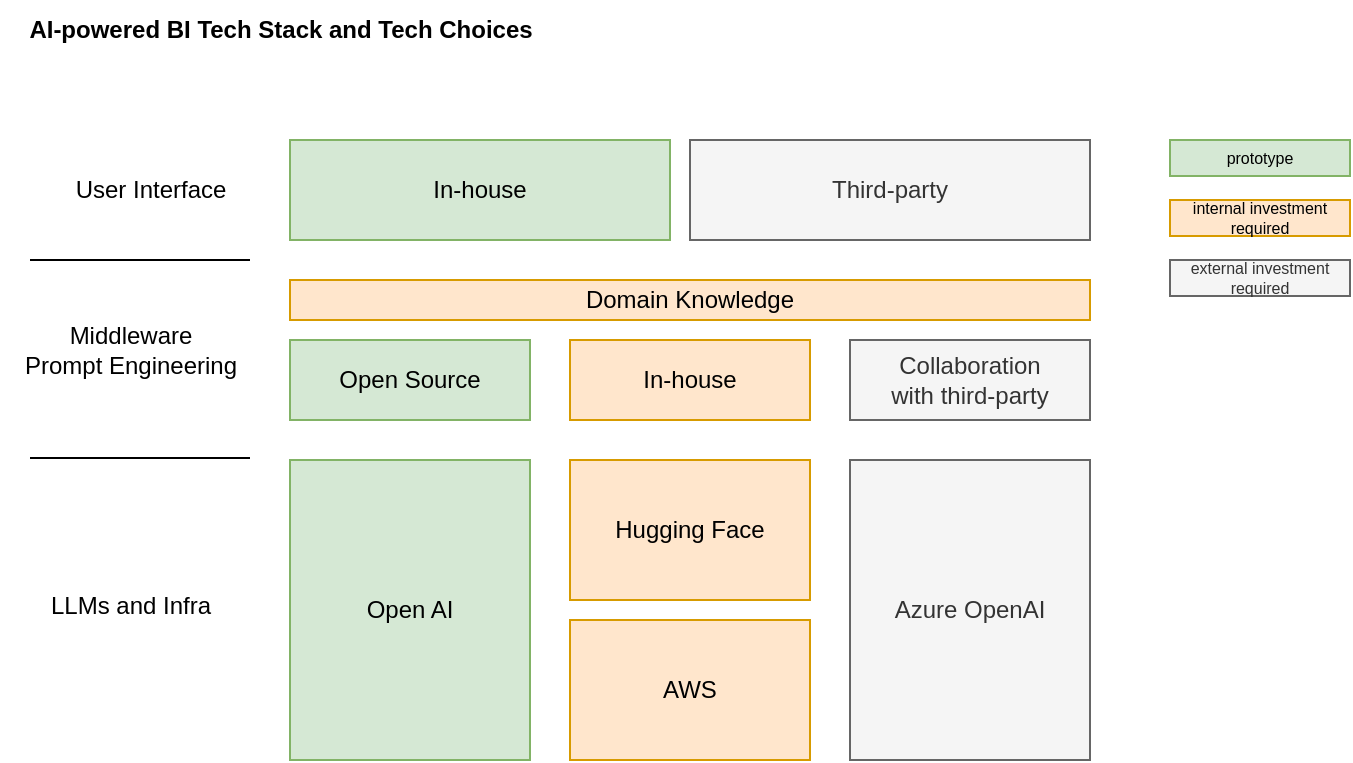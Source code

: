 <mxfile version="21.5.1" type="device">
  <diagram id="BmDfT75WByzAMsZQeHrf" name="tech-stack">
    <mxGraphModel dx="954" dy="674" grid="1" gridSize="10" guides="1" tooltips="1" connect="1" arrows="1" fold="1" page="1" pageScale="1" pageWidth="1100" pageHeight="850" math="0" shadow="0">
      <root>
        <mxCell id="0" />
        <mxCell id="1" parent="0" />
        <mxCell id="BX11fElMtV4MGKsKnKLb-1" value="Open AI" style="rounded=0;whiteSpace=wrap;html=1;fillColor=#d5e8d4;strokeColor=#82b366;" parent="1" vertex="1">
          <mxGeometry x="300" y="500" width="120" height="150" as="geometry" />
        </mxCell>
        <mxCell id="BX11fElMtV4MGKsKnKLb-2" value="Hugging Face" style="rounded=0;whiteSpace=wrap;html=1;fillColor=#ffe6cc;strokeColor=#d79b00;" parent="1" vertex="1">
          <mxGeometry x="440" y="500" width="120" height="70" as="geometry" />
        </mxCell>
        <mxCell id="BX11fElMtV4MGKsKnKLb-3" value="AWS" style="rounded=0;whiteSpace=wrap;html=1;fillColor=#ffe6cc;strokeColor=#d79b00;" parent="1" vertex="1">
          <mxGeometry x="440" y="580" width="120" height="70" as="geometry" />
        </mxCell>
        <mxCell id="BX11fElMtV4MGKsKnKLb-4" value="LLMs and Infra" style="text;html=1;align=center;verticalAlign=middle;resizable=0;points=[];autosize=1;strokeColor=none;fillColor=none;" parent="1" vertex="1">
          <mxGeometry x="170" y="558" width="100" height="30" as="geometry" />
        </mxCell>
        <mxCell id="BX11fElMtV4MGKsKnKLb-5" value="Azure OpenAI" style="rounded=0;whiteSpace=wrap;html=1;fillColor=#f5f5f5;fontColor=#333333;strokeColor=#666666;" parent="1" vertex="1">
          <mxGeometry x="580" y="500" width="120" height="150" as="geometry" />
        </mxCell>
        <mxCell id="BX11fElMtV4MGKsKnKLb-6" value="Middleware&lt;br&gt;Prompt Engineering" style="text;html=1;align=center;verticalAlign=middle;resizable=0;points=[];autosize=1;strokeColor=none;fillColor=none;" parent="1" vertex="1">
          <mxGeometry x="155" y="425" width="130" height="40" as="geometry" />
        </mxCell>
        <mxCell id="BX11fElMtV4MGKsKnKLb-7" value="In-house" style="rounded=0;whiteSpace=wrap;html=1;fillColor=#ffe6cc;strokeColor=#d79b00;" parent="1" vertex="1">
          <mxGeometry x="440" y="440" width="120" height="40" as="geometry" />
        </mxCell>
        <mxCell id="BX11fElMtV4MGKsKnKLb-8" value="Open Source" style="rounded=0;whiteSpace=wrap;html=1;fillColor=#d5e8d4;strokeColor=#82b366;" parent="1" vertex="1">
          <mxGeometry x="300" y="440" width="120" height="40" as="geometry" />
        </mxCell>
        <mxCell id="BX11fElMtV4MGKsKnKLb-9" value="Collaboration&lt;br&gt;with third-party" style="rounded=0;whiteSpace=wrap;html=1;fillColor=#f5f5f5;fontColor=#333333;strokeColor=#666666;" parent="1" vertex="1">
          <mxGeometry x="580" y="440" width="120" height="40" as="geometry" />
        </mxCell>
        <mxCell id="BX11fElMtV4MGKsKnKLb-10" value="In-house" style="rounded=0;whiteSpace=wrap;html=1;fillColor=#d5e8d4;strokeColor=#82b366;" parent="1" vertex="1">
          <mxGeometry x="300" y="340" width="190" height="50" as="geometry" />
        </mxCell>
        <mxCell id="BX11fElMtV4MGKsKnKLb-11" value="User Interface" style="text;html=1;align=center;verticalAlign=middle;resizable=0;points=[];autosize=1;strokeColor=none;fillColor=none;" parent="1" vertex="1">
          <mxGeometry x="180" y="350" width="100" height="30" as="geometry" />
        </mxCell>
        <mxCell id="BX11fElMtV4MGKsKnKLb-12" value="Third-party" style="rounded=0;whiteSpace=wrap;html=1;fillColor=#f5f5f5;strokeColor=#666666;fontColor=#333333;" parent="1" vertex="1">
          <mxGeometry x="500" y="340" width="200" height="50" as="geometry" />
        </mxCell>
        <mxCell id="BX11fElMtV4MGKsKnKLb-13" value="" style="endArrow=none;html=1;rounded=0;" parent="1" edge="1">
          <mxGeometry width="50" height="50" relative="1" as="geometry">
            <mxPoint x="170" y="400" as="sourcePoint" />
            <mxPoint x="280" y="400" as="targetPoint" />
          </mxGeometry>
        </mxCell>
        <mxCell id="BX11fElMtV4MGKsKnKLb-14" value="" style="endArrow=none;html=1;rounded=0;" parent="1" edge="1">
          <mxGeometry width="50" height="50" relative="1" as="geometry">
            <mxPoint x="170" y="499" as="sourcePoint" />
            <mxPoint x="280" y="499" as="targetPoint" />
          </mxGeometry>
        </mxCell>
        <mxCell id="-hYuW0nwGC5JnNj3s05k-1" value="Domain Knowledge" style="rounded=0;whiteSpace=wrap;html=1;fillColor=#ffe6cc;strokeColor=#d79b00;" parent="1" vertex="1">
          <mxGeometry x="300" y="410" width="400" height="20" as="geometry" />
        </mxCell>
        <mxCell id="-hYuW0nwGC5JnNj3s05k-2" value="prototype" style="rounded=0;whiteSpace=wrap;html=1;fillColor=#d5e8d4;strokeColor=#82b366;fontSize=8;" parent="1" vertex="1">
          <mxGeometry x="740" y="340" width="90" height="18" as="geometry" />
        </mxCell>
        <mxCell id="-hYuW0nwGC5JnNj3s05k-3" value="internal investment required" style="rounded=0;whiteSpace=wrap;html=1;fillColor=#ffe6cc;strokeColor=#d79b00;fontSize=8;" parent="1" vertex="1">
          <mxGeometry x="740" y="370" width="90" height="18" as="geometry" />
        </mxCell>
        <mxCell id="-hYuW0nwGC5JnNj3s05k-4" value="external investment required" style="rounded=0;whiteSpace=wrap;html=1;fillColor=#f5f5f5;fontColor=#333333;strokeColor=#666666;fontSize=8;" parent="1" vertex="1">
          <mxGeometry x="740" y="400" width="90" height="18" as="geometry" />
        </mxCell>
        <mxCell id="-hYuW0nwGC5JnNj3s05k-5" value="&lt;b&gt;AI-powered BI Tech Stack and Tech Choices&lt;/b&gt;" style="text;html=1;align=center;verticalAlign=middle;resizable=0;points=[];autosize=1;strokeColor=none;fillColor=none;" parent="1" vertex="1">
          <mxGeometry x="155" y="270" width="280" height="30" as="geometry" />
        </mxCell>
      </root>
    </mxGraphModel>
  </diagram>
</mxfile>
